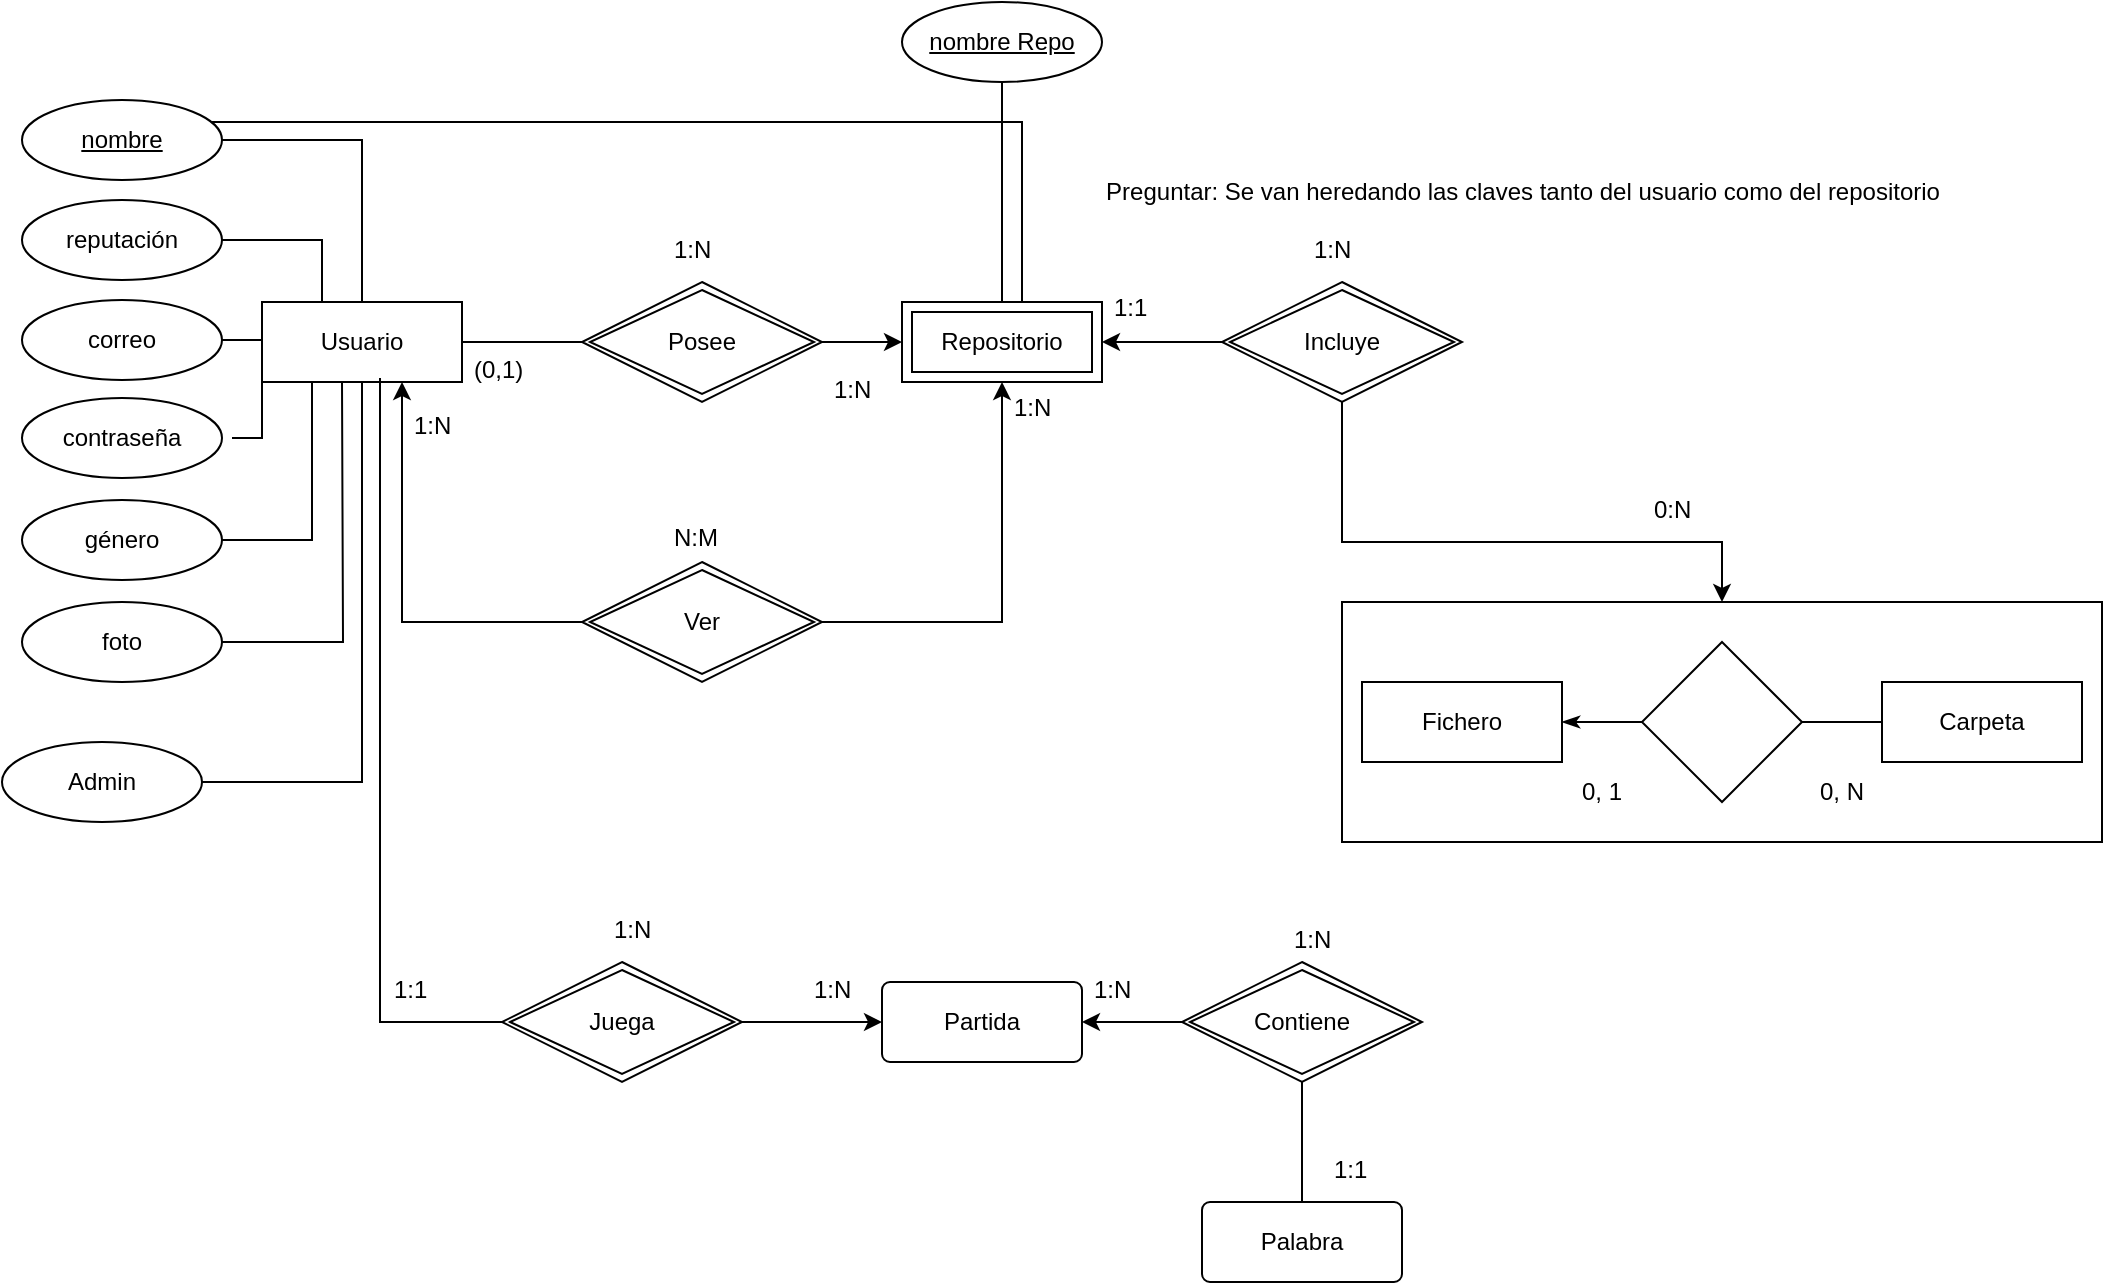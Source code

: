 <mxfile version="22.1.18" type="google">
  <diagram name="Página-1" id="vHfaZ6Guj1JaPEUL6cC1">
    <mxGraphModel grid="1" page="1" gridSize="10" guides="1" tooltips="1" connect="1" arrows="1" fold="1" pageScale="1" pageWidth="827" pageHeight="1169" math="0" shadow="0">
      <root>
        <mxCell id="0" />
        <mxCell id="1" parent="0" />
        <mxCell id="0pt8nTZRLrFO9MN8cXnW-2" value="" style="rounded=0;whiteSpace=wrap;html=1;" vertex="1" parent="1">
          <mxGeometry x="730" y="430" width="380" height="120" as="geometry" />
        </mxCell>
        <mxCell id="kwlAMlTlPHPSavqxf0X7-33" style="edgeStyle=orthogonalEdgeStyle;rounded=0;orthogonalLoop=1;jettySize=auto;html=1;entryX=0;entryY=0.5;entryDx=0;entryDy=0;endArrow=none;endFill=0;startArrow=classic;startFill=1;" edge="1" parent="1" source="kwlAMlTlPHPSavqxf0X7-5" target="kwlAMlTlPHPSavqxf0X7-32">
          <mxGeometry relative="1" as="geometry">
            <Array as="points">
              <mxPoint x="260" y="440" />
            </Array>
          </mxGeometry>
        </mxCell>
        <mxCell id="kwlAMlTlPHPSavqxf0X7-5" value="Usuario" style="whiteSpace=wrap;html=1;align=center;" vertex="1" parent="1">
          <mxGeometry x="190" y="280" width="100" height="40" as="geometry" />
        </mxCell>
        <mxCell id="kwlAMlTlPHPSavqxf0X7-18" style="edgeStyle=orthogonalEdgeStyle;rounded=0;orthogonalLoop=1;jettySize=auto;html=1;endArrow=none;endFill=0;" edge="1" parent="1" source="kwlAMlTlPHPSavqxf0X7-6" target="kwlAMlTlPHPSavqxf0X7-5">
          <mxGeometry relative="1" as="geometry" />
        </mxCell>
        <mxCell id="kwlAMlTlPHPSavqxf0X7-43" style="edgeStyle=orthogonalEdgeStyle;rounded=0;orthogonalLoop=1;jettySize=auto;html=1;entryX=0.5;entryY=0;entryDx=0;entryDy=0;endArrow=none;endFill=0;" edge="1" parent="1" source="kwlAMlTlPHPSavqxf0X7-6" target="kwlAMlTlPHPSavqxf0X7-38">
          <mxGeometry relative="1" as="geometry">
            <Array as="points">
              <mxPoint x="570" y="190" />
              <mxPoint x="570" y="280" />
            </Array>
          </mxGeometry>
        </mxCell>
        <mxCell id="kwlAMlTlPHPSavqxf0X7-6" value="nombre" style="ellipse;whiteSpace=wrap;html=1;align=center;fontStyle=4;" vertex="1" parent="1">
          <mxGeometry x="70" y="179" width="100" height="40" as="geometry" />
        </mxCell>
        <mxCell id="kwlAMlTlPHPSavqxf0X7-19" value="" style="edgeStyle=orthogonalEdgeStyle;rounded=0;orthogonalLoop=1;jettySize=auto;html=1;endArrow=none;endFill=0;" edge="1" parent="1" source="kwlAMlTlPHPSavqxf0X7-7" target="kwlAMlTlPHPSavqxf0X7-5">
          <mxGeometry relative="1" as="geometry">
            <Array as="points">
              <mxPoint x="220" y="249" />
            </Array>
          </mxGeometry>
        </mxCell>
        <mxCell id="kwlAMlTlPHPSavqxf0X7-7" value="reputación" style="ellipse;whiteSpace=wrap;html=1;align=center;" vertex="1" parent="1">
          <mxGeometry x="70" y="229" width="100" height="40" as="geometry" />
        </mxCell>
        <mxCell id="kwlAMlTlPHPSavqxf0X7-20" value="" style="edgeStyle=orthogonalEdgeStyle;rounded=0;orthogonalLoop=1;jettySize=auto;html=1;endArrow=none;endFill=0;" edge="1" parent="1" source="kwlAMlTlPHPSavqxf0X7-11" target="kwlAMlTlPHPSavqxf0X7-5">
          <mxGeometry relative="1" as="geometry" />
        </mxCell>
        <mxCell id="kwlAMlTlPHPSavqxf0X7-11" value="correo" style="ellipse;whiteSpace=wrap;html=1;align=center;" vertex="1" parent="1">
          <mxGeometry x="70" y="279" width="100" height="40" as="geometry" />
        </mxCell>
        <mxCell id="kwlAMlTlPHPSavqxf0X7-21" value="" style="edgeStyle=orthogonalEdgeStyle;rounded=0;orthogonalLoop=1;jettySize=auto;html=1;entryX=0;entryY=1;entryDx=0;entryDy=0;endArrow=none;endFill=0;" edge="1" parent="1" target="kwlAMlTlPHPSavqxf0X7-5">
          <mxGeometry relative="1" as="geometry">
            <mxPoint x="175" y="348" as="sourcePoint" />
            <mxPoint x="195" y="330" as="targetPoint" />
          </mxGeometry>
        </mxCell>
        <mxCell id="kwlAMlTlPHPSavqxf0X7-14" value="contraseña" style="ellipse;whiteSpace=wrap;html=1;align=center;" vertex="1" parent="1">
          <mxGeometry x="70" y="328" width="100" height="40" as="geometry" />
        </mxCell>
        <mxCell id="kwlAMlTlPHPSavqxf0X7-23" style="edgeStyle=orthogonalEdgeStyle;rounded=0;orthogonalLoop=1;jettySize=auto;html=1;entryX=0.25;entryY=1;entryDx=0;entryDy=0;endArrow=none;endFill=0;" edge="1" parent="1" source="kwlAMlTlPHPSavqxf0X7-16" target="kwlAMlTlPHPSavqxf0X7-5">
          <mxGeometry relative="1" as="geometry">
            <mxPoint x="260" y="330" as="targetPoint" />
          </mxGeometry>
        </mxCell>
        <mxCell id="kwlAMlTlPHPSavqxf0X7-16" value="género" style="ellipse;whiteSpace=wrap;html=1;align=center;" vertex="1" parent="1">
          <mxGeometry x="70" y="379" width="100" height="40" as="geometry" />
        </mxCell>
        <mxCell id="kwlAMlTlPHPSavqxf0X7-22" style="edgeStyle=orthogonalEdgeStyle;rounded=0;orthogonalLoop=1;jettySize=auto;html=1;endArrow=none;endFill=0;" edge="1" parent="1" source="kwlAMlTlPHPSavqxf0X7-17">
          <mxGeometry relative="1" as="geometry">
            <mxPoint x="230" y="320" as="targetPoint" />
          </mxGeometry>
        </mxCell>
        <mxCell id="kwlAMlTlPHPSavqxf0X7-17" value="foto" style="ellipse;whiteSpace=wrap;html=1;align=center;" vertex="1" parent="1">
          <mxGeometry x="70" y="430" width="100" height="40" as="geometry" />
        </mxCell>
        <mxCell id="kwlAMlTlPHPSavqxf0X7-34" style="edgeStyle=orthogonalEdgeStyle;rounded=0;orthogonalLoop=1;jettySize=auto;html=1;entryX=1;entryY=0.5;entryDx=0;entryDy=0;startArrow=classic;startFill=1;endArrow=none;endFill=0;" edge="1" parent="1" target="kwlAMlTlPHPSavqxf0X7-32">
          <mxGeometry relative="1" as="geometry">
            <mxPoint x="560" y="320" as="sourcePoint" />
            <Array as="points">
              <mxPoint x="560" y="440" />
            </Array>
          </mxGeometry>
        </mxCell>
        <mxCell id="kwlAMlTlPHPSavqxf0X7-27" style="edgeStyle=orthogonalEdgeStyle;rounded=0;orthogonalLoop=1;jettySize=auto;html=1;entryX=0;entryY=0.5;entryDx=0;entryDy=0;" edge="1" parent="1" source="kwlAMlTlPHPSavqxf0X7-25">
          <mxGeometry relative="1" as="geometry">
            <mxPoint x="510" y="300" as="targetPoint" />
          </mxGeometry>
        </mxCell>
        <mxCell id="kwlAMlTlPHPSavqxf0X7-28" style="edgeStyle=orthogonalEdgeStyle;rounded=0;orthogonalLoop=1;jettySize=auto;html=1;entryX=1;entryY=0.5;entryDx=0;entryDy=0;endArrow=none;endFill=0;" edge="1" parent="1" source="kwlAMlTlPHPSavqxf0X7-25" target="kwlAMlTlPHPSavqxf0X7-5">
          <mxGeometry relative="1" as="geometry" />
        </mxCell>
        <mxCell id="kwlAMlTlPHPSavqxf0X7-25" value="Posee" style="shape=rhombus;double=1;perimeter=rhombusPerimeter;whiteSpace=wrap;html=1;align=center;" vertex="1" parent="1">
          <mxGeometry x="350" y="270" width="120" height="60" as="geometry" />
        </mxCell>
        <mxCell id="kwlAMlTlPHPSavqxf0X7-29" value="1:N" style="text;strokeColor=none;fillColor=none;spacingLeft=4;spacingRight=4;overflow=hidden;rotatable=0;points=[[0,0.5],[1,0.5]];portConstraint=eastwest;fontSize=12;whiteSpace=wrap;html=1;" vertex="1" parent="1">
          <mxGeometry x="390" y="240" width="40" height="30" as="geometry" />
        </mxCell>
        <mxCell id="kwlAMlTlPHPSavqxf0X7-30" value="(0,1)" style="text;strokeColor=none;fillColor=none;spacingLeft=4;spacingRight=4;overflow=hidden;rotatable=0;points=[[0,0.5],[1,0.5]];portConstraint=eastwest;fontSize=12;whiteSpace=wrap;html=1;" vertex="1" parent="1">
          <mxGeometry x="290" y="300" width="40" height="30" as="geometry" />
        </mxCell>
        <mxCell id="kwlAMlTlPHPSavqxf0X7-31" value="1:N" style="text;strokeColor=none;fillColor=none;spacingLeft=4;spacingRight=4;overflow=hidden;rotatable=0;points=[[0,0.5],[1,0.5]];portConstraint=eastwest;fontSize=12;whiteSpace=wrap;html=1;" vertex="1" parent="1">
          <mxGeometry x="470" y="310" width="40" height="30" as="geometry" />
        </mxCell>
        <mxCell id="kwlAMlTlPHPSavqxf0X7-32" value="Ver" style="shape=rhombus;double=1;perimeter=rhombusPerimeter;whiteSpace=wrap;html=1;align=center;" vertex="1" parent="1">
          <mxGeometry x="350" y="410" width="120" height="60" as="geometry" />
        </mxCell>
        <mxCell id="kwlAMlTlPHPSavqxf0X7-35" value="1:N" style="text;strokeColor=none;fillColor=none;spacingLeft=4;spacingRight=4;overflow=hidden;rotatable=0;points=[[0,0.5],[1,0.5]];portConstraint=eastwest;fontSize=12;whiteSpace=wrap;html=1;" vertex="1" parent="1">
          <mxGeometry x="560" y="319" width="40" height="30" as="geometry" />
        </mxCell>
        <mxCell id="kwlAMlTlPHPSavqxf0X7-36" value="1:N" style="text;strokeColor=none;fillColor=none;spacingLeft=4;spacingRight=4;overflow=hidden;rotatable=0;points=[[0,0.5],[1,0.5]];portConstraint=eastwest;fontSize=12;whiteSpace=wrap;html=1;" vertex="1" parent="1">
          <mxGeometry x="260" y="328" width="40" height="30" as="geometry" />
        </mxCell>
        <mxCell id="kwlAMlTlPHPSavqxf0X7-37" value="N:M" style="text;strokeColor=none;fillColor=none;spacingLeft=4;spacingRight=4;overflow=hidden;rotatable=0;points=[[0,0.5],[1,0.5]];portConstraint=eastwest;fontSize=12;whiteSpace=wrap;html=1;" vertex="1" parent="1">
          <mxGeometry x="390" y="384" width="40" height="30" as="geometry" />
        </mxCell>
        <mxCell id="kwlAMlTlPHPSavqxf0X7-38" value="Repositorio" style="shape=ext;margin=3;double=1;whiteSpace=wrap;html=1;align=center;" vertex="1" parent="1">
          <mxGeometry x="510" y="280" width="100" height="40" as="geometry" />
        </mxCell>
        <mxCell id="kwlAMlTlPHPSavqxf0X7-40" style="edgeStyle=orthogonalEdgeStyle;rounded=0;orthogonalLoop=1;jettySize=auto;html=1;entryX=0.5;entryY=0;entryDx=0;entryDy=0;endArrow=none;endFill=0;" edge="1" parent="1" source="kwlAMlTlPHPSavqxf0X7-39" target="kwlAMlTlPHPSavqxf0X7-38">
          <mxGeometry relative="1" as="geometry" />
        </mxCell>
        <mxCell id="kwlAMlTlPHPSavqxf0X7-39" value="nombre Repo" style="ellipse;whiteSpace=wrap;html=1;align=center;fontStyle=4;" vertex="1" parent="1">
          <mxGeometry x="510" y="130" width="100" height="40" as="geometry" />
        </mxCell>
        <mxCell id="kwlAMlTlPHPSavqxf0X7-42" style="edgeStyle=orthogonalEdgeStyle;rounded=0;orthogonalLoop=1;jettySize=auto;html=1;entryX=0.5;entryY=1;entryDx=0;entryDy=0;endArrow=none;endFill=0;" edge="1" parent="1" source="kwlAMlTlPHPSavqxf0X7-41" target="kwlAMlTlPHPSavqxf0X7-5">
          <mxGeometry relative="1" as="geometry" />
        </mxCell>
        <mxCell id="kwlAMlTlPHPSavqxf0X7-41" value="Admin" style="ellipse;whiteSpace=wrap;html=1;align=center;" vertex="1" parent="1">
          <mxGeometry x="60" y="500" width="100" height="40" as="geometry" />
        </mxCell>
        <mxCell id="kwlAMlTlPHPSavqxf0X7-60" style="edgeStyle=orthogonalEdgeStyle;rounded=0;orthogonalLoop=1;jettySize=auto;html=1;entryX=0.5;entryY=0;entryDx=0;entryDy=0;endArrow=classic;endFill=1;exitX=0.5;exitY=1;exitDx=0;exitDy=0;" edge="1" parent="1" source="kwlAMlTlPHPSavqxf0X7-62" target="0pt8nTZRLrFO9MN8cXnW-2">
          <mxGeometry relative="1" as="geometry">
            <Array as="points">
              <mxPoint x="730" y="400" />
              <mxPoint x="920" y="400" />
            </Array>
            <mxPoint x="890.165" y="399.248" as="sourcePoint" />
          </mxGeometry>
        </mxCell>
        <mxCell id="0pt8nTZRLrFO9MN8cXnW-5" value="" style="edgeStyle=orthogonalEdgeStyle;rounded=0;orthogonalLoop=1;jettySize=auto;html=1;endArrow=none;endFill=0;startArrow=classicThin;startFill=1;" edge="1" parent="1" source="kwlAMlTlPHPSavqxf0X7-52" target="0pt8nTZRLrFO9MN8cXnW-3">
          <mxGeometry relative="1" as="geometry" />
        </mxCell>
        <mxCell id="kwlAMlTlPHPSavqxf0X7-52" value="Fichero" style="whiteSpace=wrap;html=1;align=center;" vertex="1" parent="1">
          <mxGeometry x="740" y="470" width="100" height="40" as="geometry" />
        </mxCell>
        <mxCell id="kwlAMlTlPHPSavqxf0X7-54" value="Carpeta" style="whiteSpace=wrap;html=1;align=center;" vertex="1" parent="1">
          <mxGeometry x="1000" y="470" width="100" height="40" as="geometry" />
        </mxCell>
        <mxCell id="kwlAMlTlPHPSavqxf0X7-56" value="Preguntar: Se van heredando las claves tanto del usuario como del repositorio" style="text;html=1;align=center;verticalAlign=middle;resizable=0;points=[];autosize=1;strokeColor=none;fillColor=none;" vertex="1" parent="1">
          <mxGeometry x="600" y="210" width="440" height="30" as="geometry" />
        </mxCell>
        <mxCell id="kwlAMlTlPHPSavqxf0X7-64" style="edgeStyle=orthogonalEdgeStyle;rounded=0;orthogonalLoop=1;jettySize=auto;html=1;entryX=1;entryY=0.5;entryDx=0;entryDy=0;" edge="1" parent="1" source="kwlAMlTlPHPSavqxf0X7-62" target="kwlAMlTlPHPSavqxf0X7-38">
          <mxGeometry relative="1" as="geometry" />
        </mxCell>
        <mxCell id="kwlAMlTlPHPSavqxf0X7-62" value="Incluye" style="shape=rhombus;double=1;perimeter=rhombusPerimeter;whiteSpace=wrap;html=1;align=center;" vertex="1" parent="1">
          <mxGeometry x="670" y="270" width="120" height="60" as="geometry" />
        </mxCell>
        <mxCell id="kwlAMlTlPHPSavqxf0X7-65" value="0:N" style="text;strokeColor=none;fillColor=none;spacingLeft=4;spacingRight=4;overflow=hidden;rotatable=0;points=[[0,0.5],[1,0.5]];portConstraint=eastwest;fontSize=12;whiteSpace=wrap;html=1;" vertex="1" parent="1">
          <mxGeometry x="880" y="370" width="40" height="30" as="geometry" />
        </mxCell>
        <mxCell id="kwlAMlTlPHPSavqxf0X7-66" value="1:1" style="text;strokeColor=none;fillColor=none;spacingLeft=4;spacingRight=4;overflow=hidden;rotatable=0;points=[[0,0.5],[1,0.5]];portConstraint=eastwest;fontSize=12;whiteSpace=wrap;html=1;" vertex="1" parent="1">
          <mxGeometry x="610" y="269" width="40" height="30" as="geometry" />
        </mxCell>
        <mxCell id="kwlAMlTlPHPSavqxf0X7-67" value="1:N" style="text;strokeColor=none;fillColor=none;spacingLeft=4;spacingRight=4;overflow=hidden;rotatable=0;points=[[0,0.5],[1,0.5]];portConstraint=eastwest;fontSize=12;whiteSpace=wrap;html=1;" vertex="1" parent="1">
          <mxGeometry x="710" y="240" width="40" height="30" as="geometry" />
        </mxCell>
        <mxCell id="kwlAMlTlPHPSavqxf0X7-68" value="Partida" style="rounded=1;arcSize=10;whiteSpace=wrap;html=1;align=center;" vertex="1" parent="1">
          <mxGeometry x="500" y="620" width="100" height="40" as="geometry" />
        </mxCell>
        <mxCell id="kwlAMlTlPHPSavqxf0X7-72" style="edgeStyle=orthogonalEdgeStyle;rounded=0;orthogonalLoop=1;jettySize=auto;html=1;entryX=0;entryY=0.5;entryDx=0;entryDy=0;endArrow=classic;endFill=1;" edge="1" parent="1" source="kwlAMlTlPHPSavqxf0X7-70" target="kwlAMlTlPHPSavqxf0X7-68">
          <mxGeometry relative="1" as="geometry" />
        </mxCell>
        <mxCell id="kwlAMlTlPHPSavqxf0X7-70" value="Juega" style="shape=rhombus;double=1;perimeter=rhombusPerimeter;whiteSpace=wrap;html=1;align=center;" vertex="1" parent="1">
          <mxGeometry x="310" y="610" width="120" height="60" as="geometry" />
        </mxCell>
        <mxCell id="kwlAMlTlPHPSavqxf0X7-73" style="edgeStyle=orthogonalEdgeStyle;rounded=0;orthogonalLoop=1;jettySize=auto;html=1;entryX=0.59;entryY=0.95;entryDx=0;entryDy=0;entryPerimeter=0;endArrow=none;endFill=0;" edge="1" parent="1" source="kwlAMlTlPHPSavqxf0X7-70" target="kwlAMlTlPHPSavqxf0X7-5">
          <mxGeometry relative="1" as="geometry" />
        </mxCell>
        <mxCell id="kwlAMlTlPHPSavqxf0X7-74" value="1:N" style="text;strokeColor=none;fillColor=none;spacingLeft=4;spacingRight=4;overflow=hidden;rotatable=0;points=[[0,0.5],[1,0.5]];portConstraint=eastwest;fontSize=12;whiteSpace=wrap;html=1;" vertex="1" parent="1">
          <mxGeometry x="460" y="610" width="40" height="30" as="geometry" />
        </mxCell>
        <mxCell id="kwlAMlTlPHPSavqxf0X7-75" value="1:1" style="text;strokeColor=none;fillColor=none;spacingLeft=4;spacingRight=4;overflow=hidden;rotatable=0;points=[[0,0.5],[1,0.5]];portConstraint=eastwest;fontSize=12;whiteSpace=wrap;html=1;" vertex="1" parent="1">
          <mxGeometry x="250" y="610" width="40" height="30" as="geometry" />
        </mxCell>
        <mxCell id="kwlAMlTlPHPSavqxf0X7-76" value="1:N" style="text;strokeColor=none;fillColor=none;spacingLeft=4;spacingRight=4;overflow=hidden;rotatable=0;points=[[0,0.5],[1,0.5]];portConstraint=eastwest;fontSize=12;whiteSpace=wrap;html=1;" vertex="1" parent="1">
          <mxGeometry x="360" y="580" width="40" height="30" as="geometry" />
        </mxCell>
        <mxCell id="kwlAMlTlPHPSavqxf0X7-81" style="edgeStyle=orthogonalEdgeStyle;rounded=0;orthogonalLoop=1;jettySize=auto;html=1;entryX=1;entryY=0.5;entryDx=0;entryDy=0;" edge="1" parent="1" source="kwlAMlTlPHPSavqxf0X7-79" target="kwlAMlTlPHPSavqxf0X7-68">
          <mxGeometry relative="1" as="geometry" />
        </mxCell>
        <mxCell id="kwlAMlTlPHPSavqxf0X7-82" style="edgeStyle=orthogonalEdgeStyle;rounded=0;orthogonalLoop=1;jettySize=auto;html=1;entryX=0.5;entryY=0;entryDx=0;entryDy=0;endArrow=none;endFill=0;" edge="1" parent="1" source="kwlAMlTlPHPSavqxf0X7-79" target="kwlAMlTlPHPSavqxf0X7-80">
          <mxGeometry relative="1" as="geometry" />
        </mxCell>
        <mxCell id="kwlAMlTlPHPSavqxf0X7-79" value="Contiene" style="shape=rhombus;double=1;perimeter=rhombusPerimeter;whiteSpace=wrap;html=1;align=center;" vertex="1" parent="1">
          <mxGeometry x="650" y="610" width="120" height="60" as="geometry" />
        </mxCell>
        <mxCell id="kwlAMlTlPHPSavqxf0X7-80" value="Palabra" style="rounded=1;arcSize=10;whiteSpace=wrap;html=1;align=center;" vertex="1" parent="1">
          <mxGeometry x="660" y="730" width="100" height="40" as="geometry" />
        </mxCell>
        <mxCell id="kwlAMlTlPHPSavqxf0X7-83" value="1:1" style="text;strokeColor=none;fillColor=none;spacingLeft=4;spacingRight=4;overflow=hidden;rotatable=0;points=[[0,0.5],[1,0.5]];portConstraint=eastwest;fontSize=12;whiteSpace=wrap;html=1;" vertex="1" parent="1">
          <mxGeometry x="720" y="700" width="40" height="30" as="geometry" />
        </mxCell>
        <mxCell id="kwlAMlTlPHPSavqxf0X7-84" value="1:N" style="text;strokeColor=none;fillColor=none;spacingLeft=4;spacingRight=4;overflow=hidden;rotatable=0;points=[[0,0.5],[1,0.5]];portConstraint=eastwest;fontSize=12;whiteSpace=wrap;html=1;" vertex="1" parent="1">
          <mxGeometry x="600" y="610" width="40" height="30" as="geometry" />
        </mxCell>
        <mxCell id="kwlAMlTlPHPSavqxf0X7-85" value="1:N" style="text;strokeColor=none;fillColor=none;spacingLeft=4;spacingRight=4;overflow=hidden;rotatable=0;points=[[0,0.5],[1,0.5]];portConstraint=eastwest;fontSize=12;whiteSpace=wrap;html=1;" vertex="1" parent="1">
          <mxGeometry x="700" y="585" width="40" height="30" as="geometry" />
        </mxCell>
        <mxCell id="0pt8nTZRLrFO9MN8cXnW-4" value="" style="edgeStyle=orthogonalEdgeStyle;rounded=0;orthogonalLoop=1;jettySize=auto;html=1;endArrow=none;endFill=0;" edge="1" parent="1" source="0pt8nTZRLrFO9MN8cXnW-3" target="kwlAMlTlPHPSavqxf0X7-54">
          <mxGeometry relative="1" as="geometry" />
        </mxCell>
        <mxCell id="0pt8nTZRLrFO9MN8cXnW-3" value="" style="rhombus;whiteSpace=wrap;html=1;" vertex="1" parent="1">
          <mxGeometry x="880" y="450" width="80" height="80" as="geometry" />
        </mxCell>
        <mxCell id="0pt8nTZRLrFO9MN8cXnW-6" value="0, N" style="text;html=1;strokeColor=none;fillColor=none;align=center;verticalAlign=middle;whiteSpace=wrap;rounded=0;" vertex="1" parent="1">
          <mxGeometry x="950" y="510" width="60" height="30" as="geometry" />
        </mxCell>
        <mxCell id="0pt8nTZRLrFO9MN8cXnW-7" value="0, 1" style="text;html=1;strokeColor=none;fillColor=none;align=center;verticalAlign=middle;whiteSpace=wrap;rounded=0;" vertex="1" parent="1">
          <mxGeometry x="830" y="510" width="60" height="30" as="geometry" />
        </mxCell>
      </root>
    </mxGraphModel>
  </diagram>
</mxfile>
